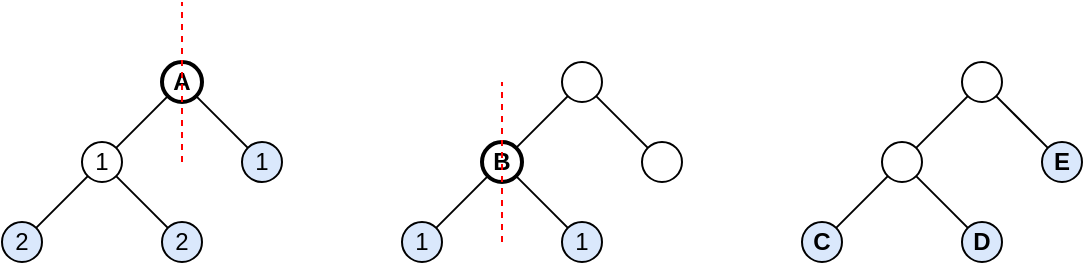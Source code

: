 <mxfile version="10.9.5" type="device"><diagram id="_YqqCA3FfQ1zqDMWqVWB" name="1"><mxGraphModel dx="934" dy="714" grid="1" gridSize="10" guides="1" tooltips="1" connect="1" arrows="1" fold="1" page="1" pageScale="1" pageWidth="827" pageHeight="1169" math="0" shadow="0"><root><mxCell id="0"/><mxCell id="1" parent="0"/><mxCell id="wMDe86wvjB5fCQicojKo-1" value="A" style="ellipse;whiteSpace=wrap;html=1;aspect=fixed;strokeWidth=2;fontStyle=1" vertex="1" parent="1"><mxGeometry x="150" y="110" width="20" height="20" as="geometry"/></mxCell><mxCell id="wMDe86wvjB5fCQicojKo-2" value="2" style="ellipse;whiteSpace=wrap;html=1;aspect=fixed;fillColor=#dae8fc;strokeColor=#000000;" vertex="1" parent="1"><mxGeometry x="150" y="190" width="20" height="20" as="geometry"/></mxCell><mxCell id="wMDe86wvjB5fCQicojKo-3" value="1" style="ellipse;whiteSpace=wrap;html=1;aspect=fixed;fillColor=#dae8fc;strokeColor=#000000;" vertex="1" parent="1"><mxGeometry x="190" y="150" width="20" height="20" as="geometry"/></mxCell><mxCell id="wMDe86wvjB5fCQicojKo-4" value="2" style="ellipse;whiteSpace=wrap;html=1;aspect=fixed;fillColor=#dae8fc;strokeColor=#000000;" vertex="1" parent="1"><mxGeometry x="70" y="190" width="20" height="20" as="geometry"/></mxCell><mxCell id="wMDe86wvjB5fCQicojKo-6" value="1" style="ellipse;whiteSpace=wrap;html=1;aspect=fixed;" vertex="1" parent="1"><mxGeometry x="110" y="150" width="20" height="20" as="geometry"/></mxCell><mxCell id="wMDe86wvjB5fCQicojKo-11" value="" style="endArrow=none;html=1;entryX=0;entryY=1;entryDx=0;entryDy=0;exitX=1;exitY=0;exitDx=0;exitDy=0;" edge="1" parent="1" source="wMDe86wvjB5fCQicojKo-4" target="wMDe86wvjB5fCQicojKo-6"><mxGeometry width="50" height="50" relative="1" as="geometry"><mxPoint x="80" y="200" as="sourcePoint"/><mxPoint x="124" y="284" as="targetPoint"/></mxGeometry></mxCell><mxCell id="wMDe86wvjB5fCQicojKo-12" value="" style="endArrow=none;html=1;entryX=1;entryY=1;entryDx=0;entryDy=0;exitX=0;exitY=0;exitDx=0;exitDy=0;" edge="1" parent="1" source="wMDe86wvjB5fCQicojKo-2" target="wMDe86wvjB5fCQicojKo-6"><mxGeometry width="50" height="50" relative="1" as="geometry"><mxPoint x="160" y="340" as="sourcePoint"/><mxPoint x="134" y="294" as="targetPoint"/></mxGeometry></mxCell><mxCell id="wMDe86wvjB5fCQicojKo-13" value="" style="endArrow=none;html=1;entryX=0;entryY=1;entryDx=0;entryDy=0;exitX=1;exitY=0;exitDx=0;exitDy=0;" edge="1" parent="1" source="wMDe86wvjB5fCQicojKo-6" target="wMDe86wvjB5fCQicojKo-1"><mxGeometry width="50" height="50" relative="1" as="geometry"><mxPoint x="160" y="160" as="sourcePoint"/><mxPoint x="136" y="204" as="targetPoint"/></mxGeometry></mxCell><mxCell id="wMDe86wvjB5fCQicojKo-14" value="" style="endArrow=none;html=1;entryX=1;entryY=1;entryDx=0;entryDy=0;exitX=0;exitY=0;exitDx=0;exitDy=0;" edge="1" parent="1" source="wMDe86wvjB5fCQicojKo-3" target="wMDe86wvjB5fCQicojKo-1"><mxGeometry width="50" height="50" relative="1" as="geometry"><mxPoint x="220" y="160" as="sourcePoint"/><mxPoint x="176" y="124" as="targetPoint"/></mxGeometry></mxCell><mxCell id="zbwifrmLvZCHZBTzkebW-3" value="" style="ellipse;whiteSpace=wrap;html=1;aspect=fixed;" vertex="1" parent="1"><mxGeometry x="350" y="110" width="20" height="20" as="geometry"/></mxCell><mxCell id="zbwifrmLvZCHZBTzkebW-4" value="1" style="ellipse;whiteSpace=wrap;html=1;aspect=fixed;fillColor=#dae8fc;strokeColor=#000000;" vertex="1" parent="1"><mxGeometry x="350" y="190" width="20" height="20" as="geometry"/></mxCell><mxCell id="zbwifrmLvZCHZBTzkebW-5" value="" style="ellipse;whiteSpace=wrap;html=1;aspect=fixed;" vertex="1" parent="1"><mxGeometry x="390" y="150" width="20" height="20" as="geometry"/></mxCell><mxCell id="zbwifrmLvZCHZBTzkebW-6" value="1" style="ellipse;whiteSpace=wrap;html=1;aspect=fixed;fillColor=#dae8fc;strokeColor=#000000;" vertex="1" parent="1"><mxGeometry x="270" y="190" width="20" height="20" as="geometry"/></mxCell><mxCell id="zbwifrmLvZCHZBTzkebW-7" value="B" style="ellipse;whiteSpace=wrap;html=1;aspect=fixed;strokeWidth=2;fontStyle=1" vertex="1" parent="1"><mxGeometry x="310" y="150" width="20" height="20" as="geometry"/></mxCell><mxCell id="zbwifrmLvZCHZBTzkebW-8" value="" style="endArrow=none;html=1;entryX=0;entryY=1;entryDx=0;entryDy=0;exitX=1;exitY=0;exitDx=0;exitDy=0;" edge="1" source="zbwifrmLvZCHZBTzkebW-6" target="zbwifrmLvZCHZBTzkebW-7" parent="1"><mxGeometry width="50" height="50" relative="1" as="geometry"><mxPoint x="280" y="200" as="sourcePoint"/><mxPoint x="324" y="284" as="targetPoint"/></mxGeometry></mxCell><mxCell id="zbwifrmLvZCHZBTzkebW-9" value="" style="endArrow=none;html=1;entryX=1;entryY=1;entryDx=0;entryDy=0;exitX=0;exitY=0;exitDx=0;exitDy=0;" edge="1" source="zbwifrmLvZCHZBTzkebW-4" target="zbwifrmLvZCHZBTzkebW-7" parent="1"><mxGeometry width="50" height="50" relative="1" as="geometry"><mxPoint x="360" y="340" as="sourcePoint"/><mxPoint x="334" y="294" as="targetPoint"/></mxGeometry></mxCell><mxCell id="zbwifrmLvZCHZBTzkebW-10" value="" style="endArrow=none;html=1;entryX=0;entryY=1;entryDx=0;entryDy=0;exitX=1;exitY=0;exitDx=0;exitDy=0;" edge="1" source="zbwifrmLvZCHZBTzkebW-7" target="zbwifrmLvZCHZBTzkebW-3" parent="1"><mxGeometry width="50" height="50" relative="1" as="geometry"><mxPoint x="360" y="160" as="sourcePoint"/><mxPoint x="336" y="204" as="targetPoint"/></mxGeometry></mxCell><mxCell id="zbwifrmLvZCHZBTzkebW-11" value="" style="endArrow=none;html=1;entryX=1;entryY=1;entryDx=0;entryDy=0;exitX=0;exitY=0;exitDx=0;exitDy=0;" edge="1" source="zbwifrmLvZCHZBTzkebW-5" target="zbwifrmLvZCHZBTzkebW-3" parent="1"><mxGeometry width="50" height="50" relative="1" as="geometry"><mxPoint x="420" y="160" as="sourcePoint"/><mxPoint x="376" y="124" as="targetPoint"/></mxGeometry></mxCell><mxCell id="5sKybMmEIctGXjwXd4DQ-1" value="" style="endArrow=none;dashed=1;html=1;strokeColor=#FF0000;" edge="1" parent="1"><mxGeometry width="50" height="50" relative="1" as="geometry"><mxPoint x="160" y="160" as="sourcePoint"/><mxPoint x="160" y="80" as="targetPoint"/></mxGeometry></mxCell><mxCell id="5sKybMmEIctGXjwXd4DQ-2" value="" style="endArrow=none;dashed=1;html=1;strokeColor=#FF0000;" edge="1" parent="1"><mxGeometry width="50" height="50" relative="1" as="geometry"><mxPoint x="320" y="200" as="sourcePoint"/><mxPoint x="320" y="120" as="targetPoint"/></mxGeometry></mxCell><mxCell id="p21ZG4uwbWpHiEpEmpgr-1" value="" style="ellipse;whiteSpace=wrap;html=1;aspect=fixed;" vertex="1" parent="1"><mxGeometry x="550" y="110" width="20" height="20" as="geometry"/></mxCell><mxCell id="p21ZG4uwbWpHiEpEmpgr-2" value="D" style="ellipse;whiteSpace=wrap;html=1;aspect=fixed;strokeWidth=1;fillColor=#dae8fc;strokeColor=#000000;fontStyle=1" vertex="1" parent="1"><mxGeometry x="550" y="190" width="20" height="20" as="geometry"/></mxCell><mxCell id="p21ZG4uwbWpHiEpEmpgr-3" value="E" style="ellipse;whiteSpace=wrap;html=1;aspect=fixed;strokeWidth=1;fillColor=#dae8fc;strokeColor=#000000;fontStyle=1" vertex="1" parent="1"><mxGeometry x="590" y="150" width="20" height="20" as="geometry"/></mxCell><mxCell id="p21ZG4uwbWpHiEpEmpgr-4" value="C" style="ellipse;whiteSpace=wrap;html=1;aspect=fixed;strokeWidth=1;fillColor=#dae8fc;strokeColor=#000000;fontStyle=1" vertex="1" parent="1"><mxGeometry x="470" y="190" width="20" height="20" as="geometry"/></mxCell><mxCell id="p21ZG4uwbWpHiEpEmpgr-5" value="" style="ellipse;whiteSpace=wrap;html=1;aspect=fixed;strokeWidth=1;" vertex="1" parent="1"><mxGeometry x="510" y="150" width="20" height="20" as="geometry"/></mxCell><mxCell id="p21ZG4uwbWpHiEpEmpgr-6" value="" style="endArrow=none;html=1;entryX=0;entryY=1;entryDx=0;entryDy=0;exitX=1;exitY=0;exitDx=0;exitDy=0;" edge="1" source="p21ZG4uwbWpHiEpEmpgr-4" target="p21ZG4uwbWpHiEpEmpgr-5" parent="1"><mxGeometry width="50" height="50" relative="1" as="geometry"><mxPoint x="480" y="200" as="sourcePoint"/><mxPoint x="524" y="284" as="targetPoint"/></mxGeometry></mxCell><mxCell id="p21ZG4uwbWpHiEpEmpgr-7" value="" style="endArrow=none;html=1;entryX=1;entryY=1;entryDx=0;entryDy=0;exitX=0;exitY=0;exitDx=0;exitDy=0;" edge="1" source="p21ZG4uwbWpHiEpEmpgr-2" target="p21ZG4uwbWpHiEpEmpgr-5" parent="1"><mxGeometry width="50" height="50" relative="1" as="geometry"><mxPoint x="560" y="340" as="sourcePoint"/><mxPoint x="534" y="294" as="targetPoint"/></mxGeometry></mxCell><mxCell id="p21ZG4uwbWpHiEpEmpgr-8" value="" style="endArrow=none;html=1;entryX=0;entryY=1;entryDx=0;entryDy=0;exitX=1;exitY=0;exitDx=0;exitDy=0;" edge="1" source="p21ZG4uwbWpHiEpEmpgr-5" target="p21ZG4uwbWpHiEpEmpgr-1" parent="1"><mxGeometry width="50" height="50" relative="1" as="geometry"><mxPoint x="560" y="160" as="sourcePoint"/><mxPoint x="536" y="204" as="targetPoint"/></mxGeometry></mxCell><mxCell id="p21ZG4uwbWpHiEpEmpgr-9" value="" style="endArrow=none;html=1;entryX=1;entryY=1;entryDx=0;entryDy=0;exitX=0;exitY=0;exitDx=0;exitDy=0;" edge="1" source="p21ZG4uwbWpHiEpEmpgr-3" target="p21ZG4uwbWpHiEpEmpgr-1" parent="1"><mxGeometry width="50" height="50" relative="1" as="geometry"><mxPoint x="620" y="160" as="sourcePoint"/><mxPoint x="576" y="124" as="targetPoint"/></mxGeometry></mxCell></root></mxGraphModel></diagram><diagram id="NnzQyQVgtGNTz9vh73Tq" name="2"><mxGraphModel dx="934" dy="714" grid="1" gridSize="10" guides="1" tooltips="1" connect="1" arrows="1" fold="1" page="1" pageScale="1" pageWidth="827" pageHeight="1169" math="0" shadow="0"><root><mxCell id="hueXq9TZCxji6-rR2OJH-0"/><mxCell id="hueXq9TZCxji6-rR2OJH-1" parent="hueXq9TZCxji6-rR2OJH-0"/><mxCell id="hueXq9TZCxji6-rR2OJH-2" value="A" style="ellipse;whiteSpace=wrap;html=1;aspect=fixed;strokeWidth=2;fontStyle=1" vertex="1" parent="hueXq9TZCxji6-rR2OJH-1"><mxGeometry x="310" y="110" width="20" height="20" as="geometry"/></mxCell><mxCell id="hueXq9TZCxji6-rR2OJH-3" value="" style="ellipse;whiteSpace=wrap;html=1;aspect=fixed;" vertex="1" parent="hueXq9TZCxji6-rR2OJH-1"><mxGeometry x="310" y="190" width="20" height="20" as="geometry"/></mxCell><mxCell id="hueXq9TZCxji6-rR2OJH-4" value="1" style="ellipse;whiteSpace=wrap;html=1;aspect=fixed;fillColor=#f8cecc;strokeColor=#b85450;" vertex="1" parent="hueXq9TZCxji6-rR2OJH-1"><mxGeometry x="350" y="150" width="20" height="20" as="geometry"/></mxCell><mxCell id="hueXq9TZCxji6-rR2OJH-5" value="" style="ellipse;whiteSpace=wrap;html=1;aspect=fixed;" vertex="1" parent="hueXq9TZCxji6-rR2OJH-1"><mxGeometry x="230" y="190" width="20" height="20" as="geometry"/></mxCell><mxCell id="hueXq9TZCxji6-rR2OJH-6" value="" style="ellipse;whiteSpace=wrap;html=1;aspect=fixed;" vertex="1" parent="hueXq9TZCxji6-rR2OJH-1"><mxGeometry x="270" y="150" width="20" height="20" as="geometry"/></mxCell><mxCell id="hueXq9TZCxji6-rR2OJH-7" value="" style="endArrow=none;html=1;entryX=0;entryY=1;entryDx=0;entryDy=0;exitX=1;exitY=0;exitDx=0;exitDy=0;" edge="1" parent="hueXq9TZCxji6-rR2OJH-1" source="hueXq9TZCxji6-rR2OJH-5" target="hueXq9TZCxji6-rR2OJH-6"><mxGeometry width="50" height="50" relative="1" as="geometry"><mxPoint x="240" y="200" as="sourcePoint"/><mxPoint x="284" y="284" as="targetPoint"/></mxGeometry></mxCell><mxCell id="hueXq9TZCxji6-rR2OJH-8" value="" style="endArrow=none;html=1;entryX=1;entryY=1;entryDx=0;entryDy=0;exitX=0;exitY=0;exitDx=0;exitDy=0;" edge="1" parent="hueXq9TZCxji6-rR2OJH-1" source="hueXq9TZCxji6-rR2OJH-3" target="hueXq9TZCxji6-rR2OJH-6"><mxGeometry width="50" height="50" relative="1" as="geometry"><mxPoint x="320" y="340" as="sourcePoint"/><mxPoint x="294" y="294" as="targetPoint"/></mxGeometry></mxCell><mxCell id="hueXq9TZCxji6-rR2OJH-9" value="" style="endArrow=none;html=1;entryX=0;entryY=1;entryDx=0;entryDy=0;exitX=1;exitY=0;exitDx=0;exitDy=0;" edge="1" parent="hueXq9TZCxji6-rR2OJH-1" source="hueXq9TZCxji6-rR2OJH-6" target="hueXq9TZCxji6-rR2OJH-2"><mxGeometry width="50" height="50" relative="1" as="geometry"><mxPoint x="320" y="160" as="sourcePoint"/><mxPoint x="296" y="204" as="targetPoint"/></mxGeometry></mxCell><mxCell id="hueXq9TZCxji6-rR2OJH-10" value="" style="endArrow=none;html=1;entryX=1;entryY=1;entryDx=0;entryDy=0;exitX=0;exitY=0;exitDx=0;exitDy=0;" edge="1" parent="hueXq9TZCxji6-rR2OJH-1" source="hueXq9TZCxji6-rR2OJH-4" target="hueXq9TZCxji6-rR2OJH-2"><mxGeometry width="50" height="50" relative="1" as="geometry"><mxPoint x="380" y="160" as="sourcePoint"/><mxPoint x="336" y="124" as="targetPoint"/></mxGeometry></mxCell><mxCell id="hueXq9TZCxji6-rR2OJH-13" value="" style="ellipse;whiteSpace=wrap;html=1;aspect=fixed;" vertex="1" parent="hueXq9TZCxji6-rR2OJH-1"><mxGeometry x="270" y="230" width="20" height="20" as="geometry"/></mxCell><mxCell id="hueXq9TZCxji6-rR2OJH-15" value="4" style="ellipse;whiteSpace=wrap;html=1;aspect=fixed;fillColor=#f8cecc;strokeColor=#b85450;" vertex="1" parent="hueXq9TZCxji6-rR2OJH-1"><mxGeometry x="190" y="230" width="20" height="20" as="geometry"/></mxCell><mxCell id="hueXq9TZCxji6-rR2OJH-17" value="" style="endArrow=none;html=1;entryX=1;entryY=1;entryDx=0;entryDy=0;exitX=0;exitY=0;exitDx=0;exitDy=0;" edge="1" parent="hueXq9TZCxji6-rR2OJH-1" source="hueXq9TZCxji6-rR2OJH-13" target="hueXq9TZCxji6-rR2OJH-5"><mxGeometry width="50" height="50" relative="1" as="geometry"><mxPoint x="240" y="420" as="sourcePoint"/><mxPoint x="214" y="374" as="targetPoint"/></mxGeometry></mxCell><mxCell id="hueXq9TZCxji6-rR2OJH-18" value="" style="endArrow=none;html=1;entryX=0;entryY=1;entryDx=0;entryDy=0;exitX=1;exitY=0;exitDx=0;exitDy=0;" edge="1" parent="hueXq9TZCxji6-rR2OJH-1" source="hueXq9TZCxji6-rR2OJH-15" target="hueXq9TZCxji6-rR2OJH-5"><mxGeometry width="50" height="50" relative="1" as="geometry"><mxPoint x="257" y="203" as="sourcePoint"/><mxPoint x="283" y="177" as="targetPoint"/></mxGeometry></mxCell><mxCell id="VtQ5nOp5-VNu6D5X3Lx0-0" value="" style="endArrow=none;dashed=1;html=1;strokeColor=#FF0000;" edge="1" parent="hueXq9TZCxji6-rR2OJH-1"><mxGeometry width="50" height="50" relative="1" as="geometry"><mxPoint x="320" y="160" as="sourcePoint"/><mxPoint x="320" y="80" as="targetPoint"/></mxGeometry></mxCell></root></mxGraphModel></diagram><diagram id="4DauvBGPswaWPnnrX4_A" name="3"><mxGraphModel dx="934" dy="714" grid="1" gridSize="10" guides="1" tooltips="1" connect="1" arrows="1" fold="1" page="1" pageScale="1" pageWidth="827" pageHeight="1169" math="0" shadow="0"><root><mxCell id="YhxbBfAHdBOqgANx0h70-0"/><mxCell id="YhxbBfAHdBOqgANx0h70-1" parent="YhxbBfAHdBOqgANx0h70-0"/><mxCell id="Ne8IQ4u45xc18dCfVYkR-0" value="A" style="ellipse;whiteSpace=wrap;html=1;aspect=fixed;strokeWidth=2;fontStyle=1" vertex="1" parent="YhxbBfAHdBOqgANx0h70-1"><mxGeometry x="150" y="110" width="20" height="20" as="geometry"/></mxCell><mxCell id="Ne8IQ4u45xc18dCfVYkR-3" value="2" style="ellipse;whiteSpace=wrap;html=1;aspect=fixed;" vertex="1" parent="YhxbBfAHdBOqgANx0h70-1"><mxGeometry x="70" y="190" width="20" height="20" as="geometry"/></mxCell><mxCell id="Ne8IQ4u45xc18dCfVYkR-4" value="1" style="ellipse;whiteSpace=wrap;html=1;aspect=fixed;" vertex="1" parent="YhxbBfAHdBOqgANx0h70-1"><mxGeometry x="110" y="150" width="20" height="20" as="geometry"/></mxCell><mxCell id="Ne8IQ4u45xc18dCfVYkR-5" value="" style="endArrow=none;html=1;entryX=0;entryY=1;entryDx=0;entryDy=0;exitX=1;exitY=0;exitDx=0;exitDy=0;" edge="1" parent="YhxbBfAHdBOqgANx0h70-1" source="Ne8IQ4u45xc18dCfVYkR-3" target="Ne8IQ4u45xc18dCfVYkR-4"><mxGeometry width="50" height="50" relative="1" as="geometry"><mxPoint x="80" y="200" as="sourcePoint"/><mxPoint x="124" y="284" as="targetPoint"/></mxGeometry></mxCell><mxCell id="Ne8IQ4u45xc18dCfVYkR-7" value="" style="endArrow=none;html=1;entryX=0;entryY=1;entryDx=0;entryDy=0;exitX=1;exitY=0;exitDx=0;exitDy=0;" edge="1" parent="YhxbBfAHdBOqgANx0h70-1" source="Ne8IQ4u45xc18dCfVYkR-4" target="Ne8IQ4u45xc18dCfVYkR-0"><mxGeometry width="50" height="50" relative="1" as="geometry"><mxPoint x="160" y="160" as="sourcePoint"/><mxPoint x="136" y="204" as="targetPoint"/></mxGeometry></mxCell><mxCell id="Ne8IQ4u45xc18dCfVYkR-8" value="" style="endArrow=none;html=1;entryX=1;entryY=1;entryDx=0;entryDy=0;exitX=0;exitY=0;exitDx=0;exitDy=0;" edge="1" parent="YhxbBfAHdBOqgANx0h70-1" source="Ne8IQ4u45xc18dCfVYkR-15" target="Ne8IQ4u45xc18dCfVYkR-0"><mxGeometry width="50" height="50" relative="1" as="geometry"><mxPoint x="193" y="127" as="sourcePoint"/><mxPoint x="176" y="124" as="targetPoint"/></mxGeometry></mxCell><mxCell id="Ne8IQ4u45xc18dCfVYkR-12" value="" style="endArrow=none;html=1;entryX=0;entryY=1;entryDx=0;entryDy=0;exitX=1;exitY=0;exitDx=0;exitDy=0;" edge="1" parent="YhxbBfAHdBOqgANx0h70-1" source="Ne8IQ4u45xc18dCfVYkR-14" target="Ne8IQ4u45xc18dCfVYkR-3"><mxGeometry width="50" height="50" relative="1" as="geometry"><mxPoint x="47" y="200" as="sourcePoint"/><mxPoint x="123" y="177" as="targetPoint"/></mxGeometry></mxCell><mxCell id="Ne8IQ4u45xc18dCfVYkR-13" value="" style="endArrow=none;dashed=1;html=1;strokeColor=#FF0000;" edge="1" parent="YhxbBfAHdBOqgANx0h70-1"><mxGeometry width="50" height="50" relative="1" as="geometry"><mxPoint x="160" y="160" as="sourcePoint"/><mxPoint x="160" y="80" as="targetPoint"/></mxGeometry></mxCell><mxCell id="Ne8IQ4u45xc18dCfVYkR-14" value="3" style="ellipse;whiteSpace=wrap;html=1;aspect=fixed;fillColor=#dae8fc;strokeColor=#000000;" vertex="1" parent="YhxbBfAHdBOqgANx0h70-1"><mxGeometry x="30" y="230" width="20" height="20" as="geometry"/></mxCell><mxCell id="Ne8IQ4u45xc18dCfVYkR-15" value="1" style="ellipse;whiteSpace=wrap;html=1;aspect=fixed;" vertex="1" parent="YhxbBfAHdBOqgANx0h70-1"><mxGeometry x="190" y="150" width="20" height="20" as="geometry"/></mxCell><mxCell id="Ne8IQ4u45xc18dCfVYkR-16" value="2" style="ellipse;whiteSpace=wrap;html=1;aspect=fixed;" vertex="1" parent="YhxbBfAHdBOqgANx0h70-1"><mxGeometry x="230" y="190" width="20" height="20" as="geometry"/></mxCell><mxCell id="Ne8IQ4u45xc18dCfVYkR-17" value="3" style="ellipse;whiteSpace=wrap;html=1;aspect=fixed;fillColor=#dae8fc;strokeColor=#000000;" vertex="1" parent="YhxbBfAHdBOqgANx0h70-1"><mxGeometry x="270" y="230" width="20" height="20" as="geometry"/></mxCell><mxCell id="Ne8IQ4u45xc18dCfVYkR-18" value="" style="endArrow=none;html=1;entryX=1;entryY=1;entryDx=0;entryDy=0;exitX=0;exitY=0;exitDx=0;exitDy=0;" edge="1" parent="YhxbBfAHdBOqgANx0h70-1" source="Ne8IQ4u45xc18dCfVYkR-17" target="Ne8IQ4u45xc18dCfVYkR-16"><mxGeometry width="50" height="50" relative="1" as="geometry"><mxPoint x="203.241" y="162.828" as="sourcePoint"/><mxPoint x="177.034" y="137.31" as="targetPoint"/></mxGeometry></mxCell><mxCell id="Ne8IQ4u45xc18dCfVYkR-19" value="" style="endArrow=none;html=1;exitX=0;exitY=0;exitDx=0;exitDy=0;entryX=1;entryY=1;entryDx=0;entryDy=0;" edge="1" parent="YhxbBfAHdBOqgANx0h70-1" source="Ne8IQ4u45xc18dCfVYkR-16" target="Ne8IQ4u45xc18dCfVYkR-15"><mxGeometry width="50" height="50" relative="1" as="geometry"><mxPoint x="213.241" y="172.828" as="sourcePoint"/><mxPoint x="250" y="160" as="targetPoint"/></mxGeometry></mxCell><mxCell id="Ne8IQ4u45xc18dCfVYkR-20" value="" style="ellipse;whiteSpace=wrap;html=1;aspect=fixed;strokeWidth=1;fontStyle=0;strokeColor=#000000;" vertex="1" parent="YhxbBfAHdBOqgANx0h70-1"><mxGeometry x="470" y="110" width="20" height="20" as="geometry"/></mxCell><mxCell id="Ne8IQ4u45xc18dCfVYkR-21" value="1" style="ellipse;whiteSpace=wrap;html=1;aspect=fixed;" vertex="1" parent="YhxbBfAHdBOqgANx0h70-1"><mxGeometry x="390" y="190" width="20" height="20" as="geometry"/></mxCell><mxCell id="Ne8IQ4u45xc18dCfVYkR-22" value="B" style="ellipse;whiteSpace=wrap;html=1;aspect=fixed;strokeWidth=2;fontStyle=1" vertex="1" parent="YhxbBfAHdBOqgANx0h70-1"><mxGeometry x="430" y="150" width="20" height="20" as="geometry"/></mxCell><mxCell id="Ne8IQ4u45xc18dCfVYkR-23" value="" style="endArrow=none;html=1;entryX=0;entryY=1;entryDx=0;entryDy=0;exitX=1;exitY=0;exitDx=0;exitDy=0;" edge="1" source="Ne8IQ4u45xc18dCfVYkR-21" target="Ne8IQ4u45xc18dCfVYkR-22" parent="YhxbBfAHdBOqgANx0h70-1"><mxGeometry width="50" height="50" relative="1" as="geometry"><mxPoint x="400" y="200" as="sourcePoint"/><mxPoint x="444" y="284" as="targetPoint"/></mxGeometry></mxCell><mxCell id="Ne8IQ4u45xc18dCfVYkR-24" value="" style="endArrow=none;html=1;entryX=0;entryY=1;entryDx=0;entryDy=0;exitX=1;exitY=0;exitDx=0;exitDy=0;" edge="1" source="Ne8IQ4u45xc18dCfVYkR-22" target="Ne8IQ4u45xc18dCfVYkR-20" parent="YhxbBfAHdBOqgANx0h70-1"><mxGeometry width="50" height="50" relative="1" as="geometry"><mxPoint x="480" y="160" as="sourcePoint"/><mxPoint x="456" y="204" as="targetPoint"/></mxGeometry></mxCell><mxCell id="Ne8IQ4u45xc18dCfVYkR-25" value="" style="endArrow=none;html=1;entryX=1;entryY=1;entryDx=0;entryDy=0;exitX=0;exitY=0;exitDx=0;exitDy=0;" edge="1" source="Ne8IQ4u45xc18dCfVYkR-29" target="Ne8IQ4u45xc18dCfVYkR-20" parent="YhxbBfAHdBOqgANx0h70-1"><mxGeometry width="50" height="50" relative="1" as="geometry"><mxPoint x="513" y="127" as="sourcePoint"/><mxPoint x="496" y="124" as="targetPoint"/></mxGeometry></mxCell><mxCell id="Ne8IQ4u45xc18dCfVYkR-26" value="" style="endArrow=none;html=1;entryX=0;entryY=1;entryDx=0;entryDy=0;exitX=1;exitY=0;exitDx=0;exitDy=0;" edge="1" source="Ne8IQ4u45xc18dCfVYkR-28" target="Ne8IQ4u45xc18dCfVYkR-21" parent="YhxbBfAHdBOqgANx0h70-1"><mxGeometry width="50" height="50" relative="1" as="geometry"><mxPoint x="367" y="200" as="sourcePoint"/><mxPoint x="443" y="177" as="targetPoint"/></mxGeometry></mxCell><mxCell id="Ne8IQ4u45xc18dCfVYkR-27" value="" style="endArrow=none;dashed=1;html=1;strokeColor=#FF0000;" edge="1" parent="YhxbBfAHdBOqgANx0h70-1"><mxGeometry width="50" height="50" relative="1" as="geometry"><mxPoint x="440" y="200" as="sourcePoint"/><mxPoint x="440" y="120" as="targetPoint"/></mxGeometry></mxCell><mxCell id="Ne8IQ4u45xc18dCfVYkR-28" value="2" style="ellipse;whiteSpace=wrap;html=1;aspect=fixed;fillColor=#f8cecc;strokeColor=#000000;" vertex="1" parent="YhxbBfAHdBOqgANx0h70-1"><mxGeometry x="350" y="230" width="20" height="20" as="geometry"/></mxCell><mxCell id="Ne8IQ4u45xc18dCfVYkR-29" value="" style="ellipse;whiteSpace=wrap;html=1;aspect=fixed;" vertex="1" parent="YhxbBfAHdBOqgANx0h70-1"><mxGeometry x="510" y="150" width="20" height="20" as="geometry"/></mxCell><mxCell id="Ne8IQ4u45xc18dCfVYkR-30" value="" style="ellipse;whiteSpace=wrap;html=1;aspect=fixed;" vertex="1" parent="YhxbBfAHdBOqgANx0h70-1"><mxGeometry x="550" y="190" width="20" height="20" as="geometry"/></mxCell><mxCell id="Ne8IQ4u45xc18dCfVYkR-31" value="" style="ellipse;whiteSpace=wrap;html=1;aspect=fixed;" vertex="1" parent="YhxbBfAHdBOqgANx0h70-1"><mxGeometry x="590" y="230" width="20" height="20" as="geometry"/></mxCell><mxCell id="Ne8IQ4u45xc18dCfVYkR-32" value="" style="endArrow=none;html=1;entryX=1;entryY=1;entryDx=0;entryDy=0;exitX=0;exitY=0;exitDx=0;exitDy=0;" edge="1" source="Ne8IQ4u45xc18dCfVYkR-31" target="Ne8IQ4u45xc18dCfVYkR-30" parent="YhxbBfAHdBOqgANx0h70-1"><mxGeometry width="50" height="50" relative="1" as="geometry"><mxPoint x="523.241" y="162.828" as="sourcePoint"/><mxPoint x="497.034" y="137.31" as="targetPoint"/></mxGeometry></mxCell><mxCell id="Ne8IQ4u45xc18dCfVYkR-33" value="" style="endArrow=none;html=1;exitX=0;exitY=0;exitDx=0;exitDy=0;entryX=1;entryY=1;entryDx=0;entryDy=0;" edge="1" source="Ne8IQ4u45xc18dCfVYkR-30" target="Ne8IQ4u45xc18dCfVYkR-29" parent="YhxbBfAHdBOqgANx0h70-1"><mxGeometry width="50" height="50" relative="1" as="geometry"><mxPoint x="533.241" y="172.828" as="sourcePoint"/><mxPoint x="570" y="160" as="targetPoint"/></mxGeometry></mxCell><mxCell id="Ne8IQ4u45xc18dCfVYkR-34" value="0" style="ellipse;whiteSpace=wrap;html=1;aspect=fixed;dashed=1;fillColor=#f8cecc;strokeColor=#000000;" vertex="1" parent="YhxbBfAHdBOqgANx0h70-1"><mxGeometry x="470" y="190" width="20" height="20" as="geometry"/></mxCell><mxCell id="Ne8IQ4u45xc18dCfVYkR-38" value="" style="endArrow=none;html=1;exitX=0;exitY=0;exitDx=0;exitDy=0;entryX=1;entryY=1;entryDx=0;entryDy=0;dashed=1;" edge="1" parent="YhxbBfAHdBOqgANx0h70-1" source="Ne8IQ4u45xc18dCfVYkR-34" target="Ne8IQ4u45xc18dCfVYkR-22"><mxGeometry width="50" height="50" relative="1" as="geometry"><mxPoint x="563" y="203" as="sourcePoint"/><mxPoint x="473" y="170" as="targetPoint"/></mxGeometry></mxCell></root></mxGraphModel></diagram></mxfile>